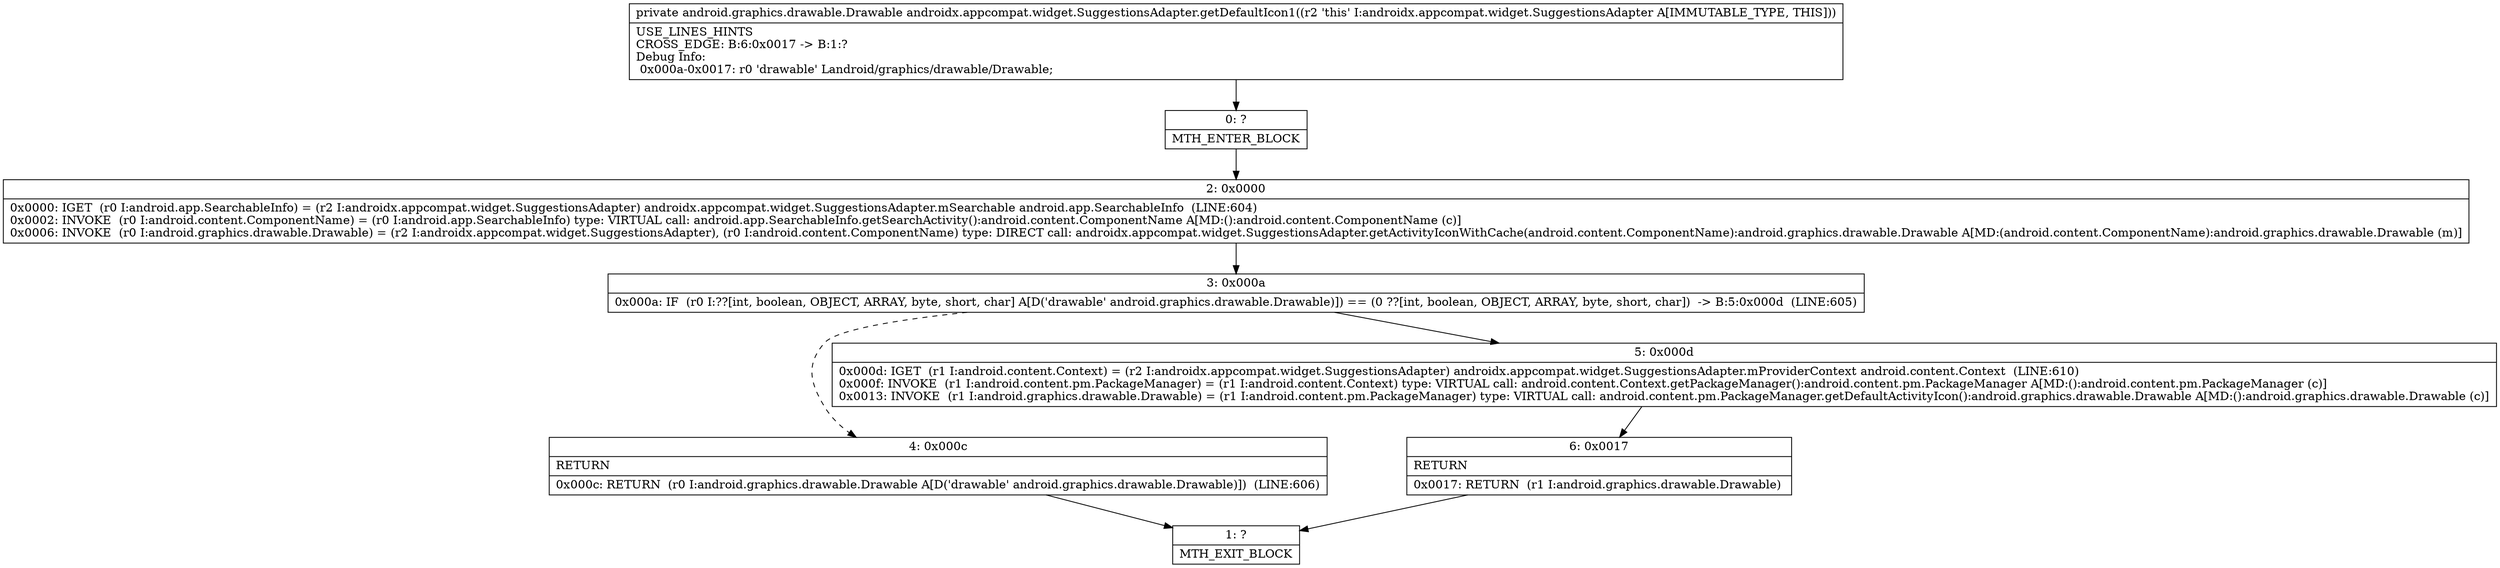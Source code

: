 digraph "CFG forandroidx.appcompat.widget.SuggestionsAdapter.getDefaultIcon1()Landroid\/graphics\/drawable\/Drawable;" {
Node_0 [shape=record,label="{0\:\ ?|MTH_ENTER_BLOCK\l}"];
Node_2 [shape=record,label="{2\:\ 0x0000|0x0000: IGET  (r0 I:android.app.SearchableInfo) = (r2 I:androidx.appcompat.widget.SuggestionsAdapter) androidx.appcompat.widget.SuggestionsAdapter.mSearchable android.app.SearchableInfo  (LINE:604)\l0x0002: INVOKE  (r0 I:android.content.ComponentName) = (r0 I:android.app.SearchableInfo) type: VIRTUAL call: android.app.SearchableInfo.getSearchActivity():android.content.ComponentName A[MD:():android.content.ComponentName (c)]\l0x0006: INVOKE  (r0 I:android.graphics.drawable.Drawable) = (r2 I:androidx.appcompat.widget.SuggestionsAdapter), (r0 I:android.content.ComponentName) type: DIRECT call: androidx.appcompat.widget.SuggestionsAdapter.getActivityIconWithCache(android.content.ComponentName):android.graphics.drawable.Drawable A[MD:(android.content.ComponentName):android.graphics.drawable.Drawable (m)]\l}"];
Node_3 [shape=record,label="{3\:\ 0x000a|0x000a: IF  (r0 I:??[int, boolean, OBJECT, ARRAY, byte, short, char] A[D('drawable' android.graphics.drawable.Drawable)]) == (0 ??[int, boolean, OBJECT, ARRAY, byte, short, char])  \-\> B:5:0x000d  (LINE:605)\l}"];
Node_4 [shape=record,label="{4\:\ 0x000c|RETURN\l|0x000c: RETURN  (r0 I:android.graphics.drawable.Drawable A[D('drawable' android.graphics.drawable.Drawable)])  (LINE:606)\l}"];
Node_1 [shape=record,label="{1\:\ ?|MTH_EXIT_BLOCK\l}"];
Node_5 [shape=record,label="{5\:\ 0x000d|0x000d: IGET  (r1 I:android.content.Context) = (r2 I:androidx.appcompat.widget.SuggestionsAdapter) androidx.appcompat.widget.SuggestionsAdapter.mProviderContext android.content.Context  (LINE:610)\l0x000f: INVOKE  (r1 I:android.content.pm.PackageManager) = (r1 I:android.content.Context) type: VIRTUAL call: android.content.Context.getPackageManager():android.content.pm.PackageManager A[MD:():android.content.pm.PackageManager (c)]\l0x0013: INVOKE  (r1 I:android.graphics.drawable.Drawable) = (r1 I:android.content.pm.PackageManager) type: VIRTUAL call: android.content.pm.PackageManager.getDefaultActivityIcon():android.graphics.drawable.Drawable A[MD:():android.graphics.drawable.Drawable (c)]\l}"];
Node_6 [shape=record,label="{6\:\ 0x0017|RETURN\l|0x0017: RETURN  (r1 I:android.graphics.drawable.Drawable) \l}"];
MethodNode[shape=record,label="{private android.graphics.drawable.Drawable androidx.appcompat.widget.SuggestionsAdapter.getDefaultIcon1((r2 'this' I:androidx.appcompat.widget.SuggestionsAdapter A[IMMUTABLE_TYPE, THIS]))  | USE_LINES_HINTS\lCROSS_EDGE: B:6:0x0017 \-\> B:1:?\lDebug Info:\l  0x000a\-0x0017: r0 'drawable' Landroid\/graphics\/drawable\/Drawable;\l}"];
MethodNode -> Node_0;Node_0 -> Node_2;
Node_2 -> Node_3;
Node_3 -> Node_4[style=dashed];
Node_3 -> Node_5;
Node_4 -> Node_1;
Node_5 -> Node_6;
Node_6 -> Node_1;
}

